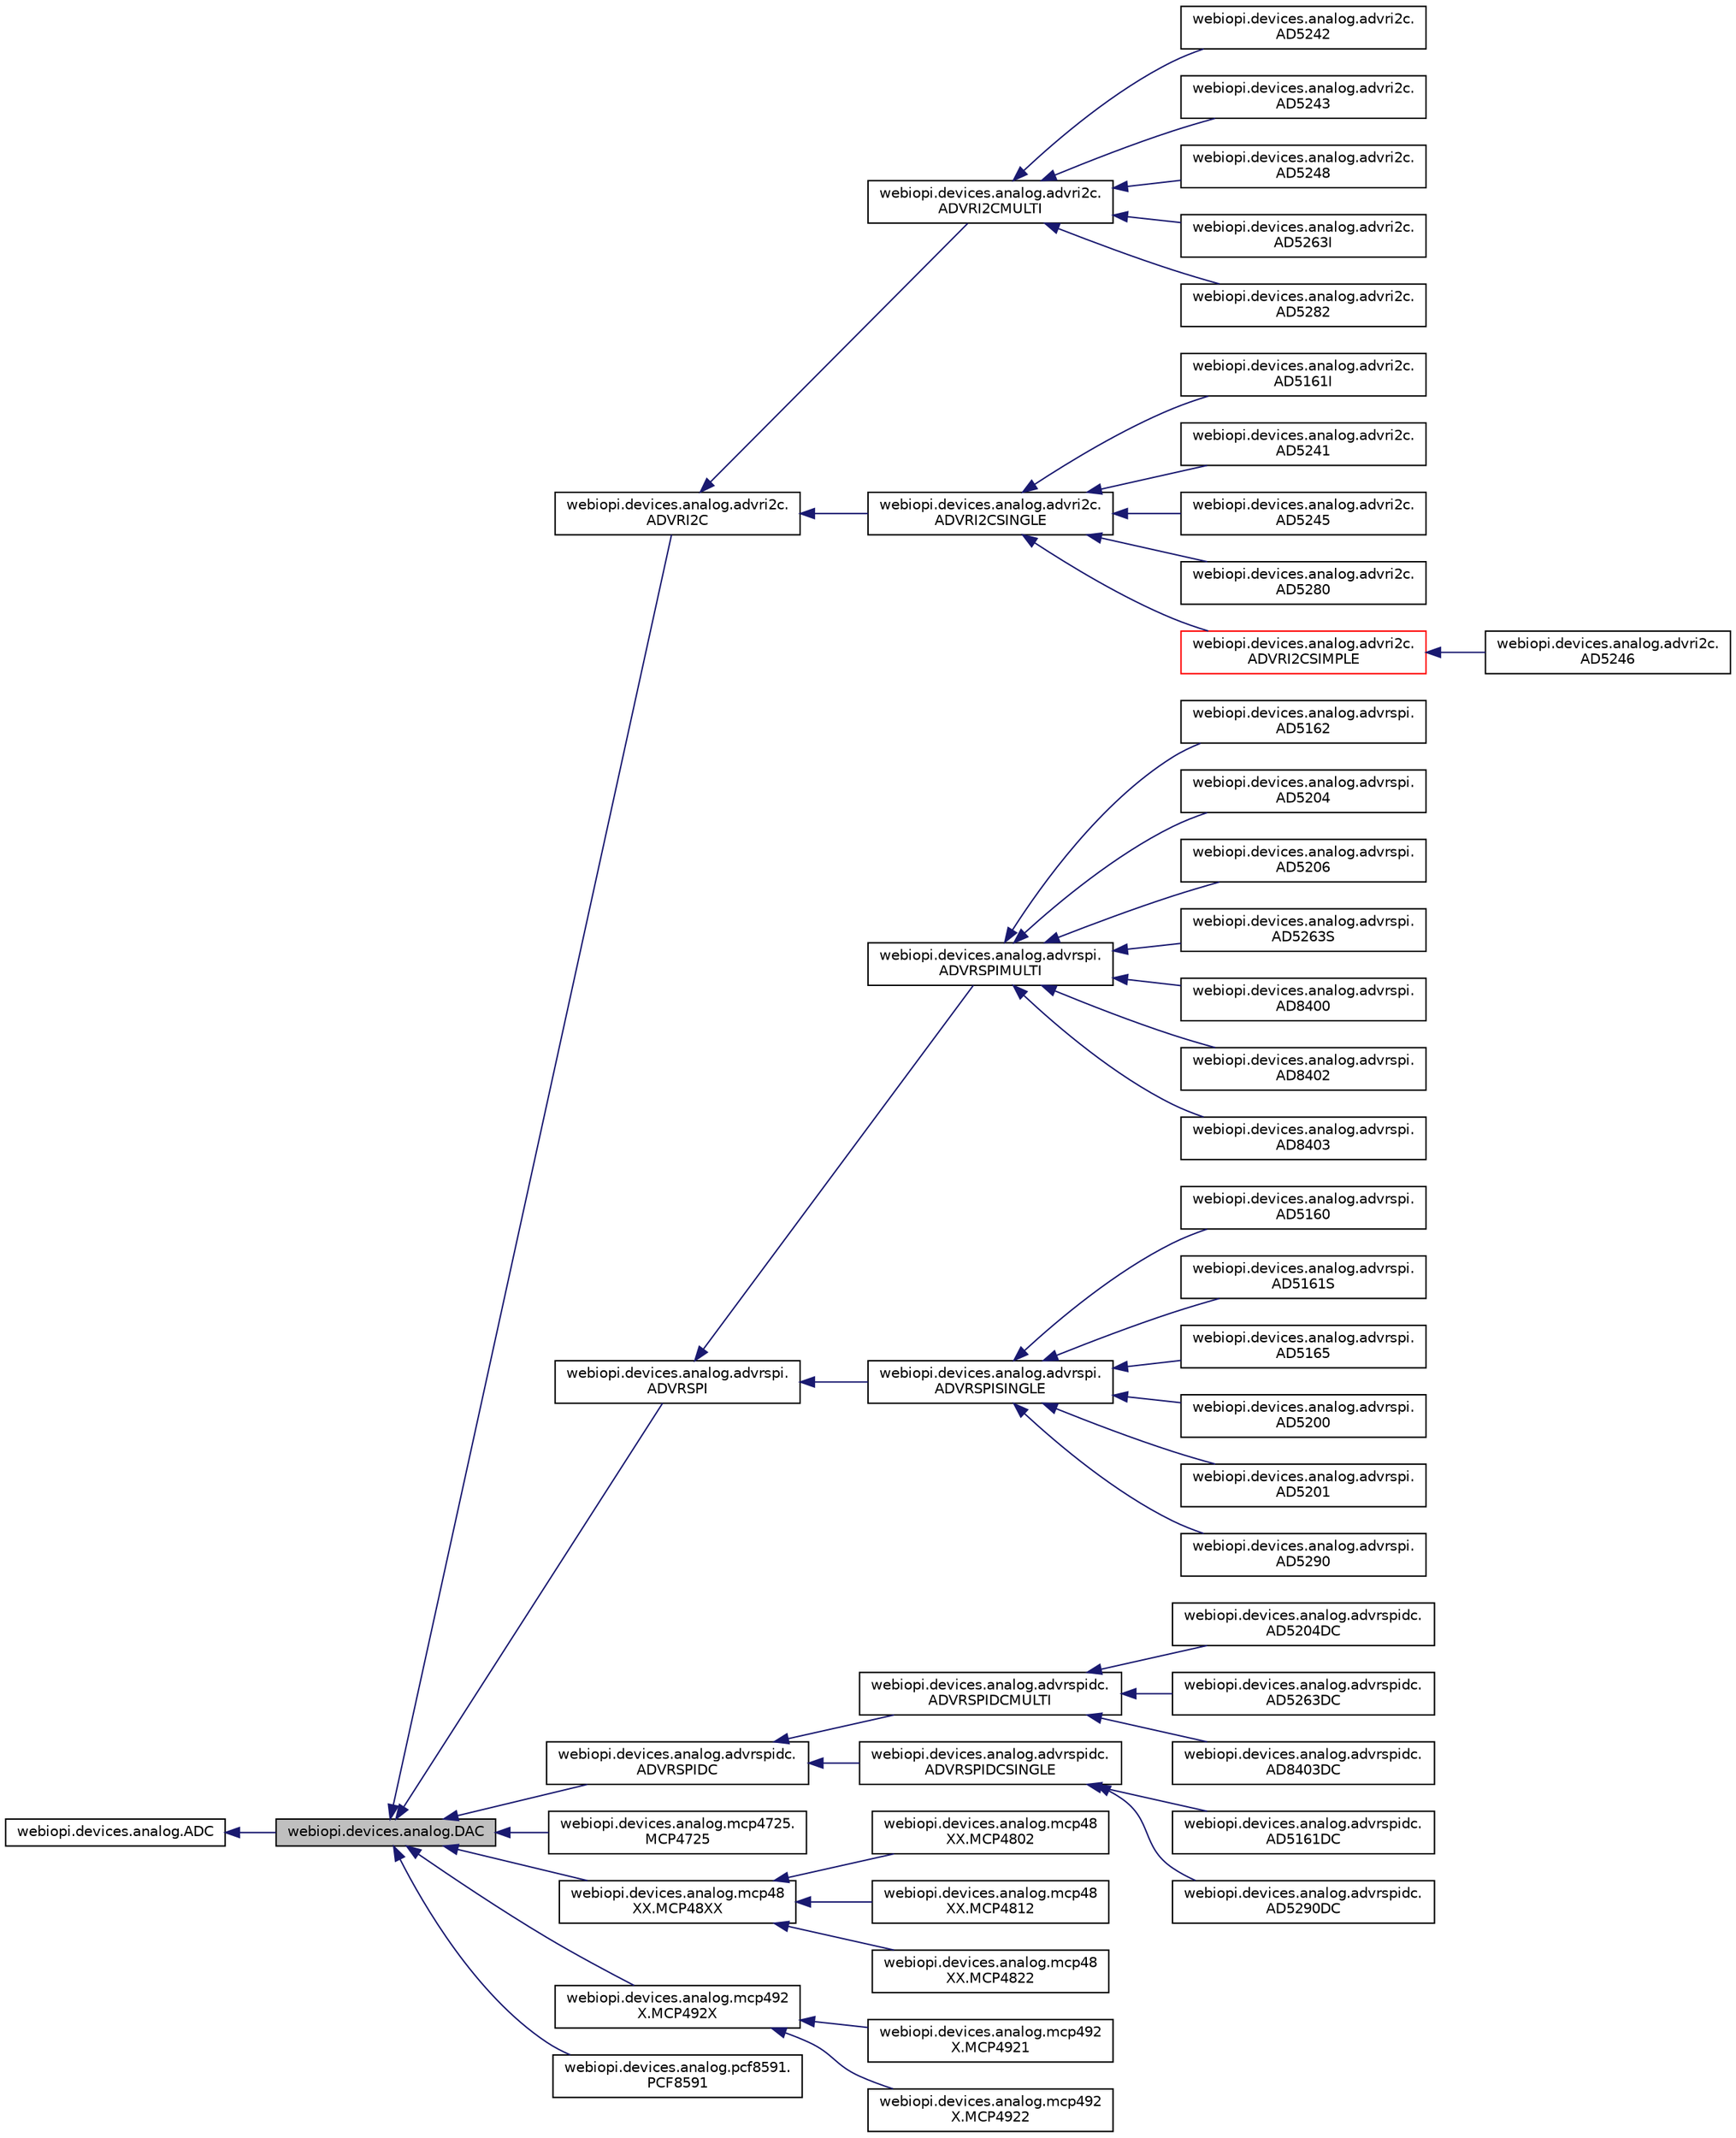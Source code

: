 digraph "webiopi.devices.analog.DAC"
{
  edge [fontname="Helvetica",fontsize="10",labelfontname="Helvetica",labelfontsize="10"];
  node [fontname="Helvetica",fontsize="10",shape=record];
  rankdir="LR";
  Node1 [label="webiopi.devices.analog.DAC",height=0.2,width=0.4,color="black", fillcolor="grey75", style="filled", fontcolor="black"];
  Node2 -> Node1 [dir="back",color="midnightblue",fontsize="10",style="solid",fontname="Helvetica"];
  Node2 [label="webiopi.devices.analog.ADC",height=0.2,width=0.4,color="black", fillcolor="white", style="filled",URL="$classwebiopi_1_1devices_1_1analog_1_1ADC.html"];
  Node1 -> Node3 [dir="back",color="midnightblue",fontsize="10",style="solid",fontname="Helvetica"];
  Node3 [label="webiopi.devices.analog.advri2c.\lADVRI2C",height=0.2,width=0.4,color="black", fillcolor="white", style="filled",URL="$classwebiopi_1_1devices_1_1analog_1_1advri2c_1_1ADVRI2C.html"];
  Node3 -> Node4 [dir="back",color="midnightblue",fontsize="10",style="solid",fontname="Helvetica"];
  Node4 [label="webiopi.devices.analog.advri2c.\lADVRI2CMULTI",height=0.2,width=0.4,color="black", fillcolor="white", style="filled",URL="$classwebiopi_1_1devices_1_1analog_1_1advri2c_1_1ADVRI2CMULTI.html"];
  Node4 -> Node5 [dir="back",color="midnightblue",fontsize="10",style="solid",fontname="Helvetica"];
  Node5 [label="webiopi.devices.analog.advri2c.\lAD5242",height=0.2,width=0.4,color="black", fillcolor="white", style="filled",URL="$classwebiopi_1_1devices_1_1analog_1_1advri2c_1_1AD5242.html"];
  Node4 -> Node6 [dir="back",color="midnightblue",fontsize="10",style="solid",fontname="Helvetica"];
  Node6 [label="webiopi.devices.analog.advri2c.\lAD5243",height=0.2,width=0.4,color="black", fillcolor="white", style="filled",URL="$classwebiopi_1_1devices_1_1analog_1_1advri2c_1_1AD5243.html"];
  Node4 -> Node7 [dir="back",color="midnightblue",fontsize="10",style="solid",fontname="Helvetica"];
  Node7 [label="webiopi.devices.analog.advri2c.\lAD5248",height=0.2,width=0.4,color="black", fillcolor="white", style="filled",URL="$classwebiopi_1_1devices_1_1analog_1_1advri2c_1_1AD5248.html"];
  Node4 -> Node8 [dir="back",color="midnightblue",fontsize="10",style="solid",fontname="Helvetica"];
  Node8 [label="webiopi.devices.analog.advri2c.\lAD5263I",height=0.2,width=0.4,color="black", fillcolor="white", style="filled",URL="$classwebiopi_1_1devices_1_1analog_1_1advri2c_1_1AD5263I.html"];
  Node4 -> Node9 [dir="back",color="midnightblue",fontsize="10",style="solid",fontname="Helvetica"];
  Node9 [label="webiopi.devices.analog.advri2c.\lAD5282",height=0.2,width=0.4,color="black", fillcolor="white", style="filled",URL="$classwebiopi_1_1devices_1_1analog_1_1advri2c_1_1AD5282.html"];
  Node3 -> Node10 [dir="back",color="midnightblue",fontsize="10",style="solid",fontname="Helvetica"];
  Node10 [label="webiopi.devices.analog.advri2c.\lADVRI2CSINGLE",height=0.2,width=0.4,color="black", fillcolor="white", style="filled",URL="$classwebiopi_1_1devices_1_1analog_1_1advri2c_1_1ADVRI2CSINGLE.html"];
  Node10 -> Node11 [dir="back",color="midnightblue",fontsize="10",style="solid",fontname="Helvetica"];
  Node11 [label="webiopi.devices.analog.advri2c.\lAD5161I",height=0.2,width=0.4,color="black", fillcolor="white", style="filled",URL="$classwebiopi_1_1devices_1_1analog_1_1advri2c_1_1AD5161I.html"];
  Node10 -> Node12 [dir="back",color="midnightblue",fontsize="10",style="solid",fontname="Helvetica"];
  Node12 [label="webiopi.devices.analog.advri2c.\lAD5241",height=0.2,width=0.4,color="black", fillcolor="white", style="filled",URL="$classwebiopi_1_1devices_1_1analog_1_1advri2c_1_1AD5241.html"];
  Node10 -> Node13 [dir="back",color="midnightblue",fontsize="10",style="solid",fontname="Helvetica"];
  Node13 [label="webiopi.devices.analog.advri2c.\lAD5245",height=0.2,width=0.4,color="black", fillcolor="white", style="filled",URL="$classwebiopi_1_1devices_1_1analog_1_1advri2c_1_1AD5245.html"];
  Node10 -> Node14 [dir="back",color="midnightblue",fontsize="10",style="solid",fontname="Helvetica"];
  Node14 [label="webiopi.devices.analog.advri2c.\lAD5280",height=0.2,width=0.4,color="black", fillcolor="white", style="filled",URL="$classwebiopi_1_1devices_1_1analog_1_1advri2c_1_1AD5280.html"];
  Node10 -> Node15 [dir="back",color="midnightblue",fontsize="10",style="solid",fontname="Helvetica"];
  Node15 [label="webiopi.devices.analog.advri2c.\lADVRI2CSIMPLE",height=0.2,width=0.4,color="red", fillcolor="white", style="filled",URL="$classwebiopi_1_1devices_1_1analog_1_1advri2c_1_1ADVRI2CSIMPLE.html"];
  Node15 -> Node16 [dir="back",color="midnightblue",fontsize="10",style="solid",fontname="Helvetica"];
  Node16 [label="webiopi.devices.analog.advri2c.\lAD5246",height=0.2,width=0.4,color="black", fillcolor="white", style="filled",URL="$classwebiopi_1_1devices_1_1analog_1_1advri2c_1_1AD5246.html"];
  Node1 -> Node17 [dir="back",color="midnightblue",fontsize="10",style="solid",fontname="Helvetica"];
  Node17 [label="webiopi.devices.analog.advrspi.\lADVRSPI",height=0.2,width=0.4,color="black", fillcolor="white", style="filled",URL="$classwebiopi_1_1devices_1_1analog_1_1advrspi_1_1ADVRSPI.html"];
  Node17 -> Node18 [dir="back",color="midnightblue",fontsize="10",style="solid",fontname="Helvetica"];
  Node18 [label="webiopi.devices.analog.advrspi.\lADVRSPIMULTI",height=0.2,width=0.4,color="black", fillcolor="white", style="filled",URL="$classwebiopi_1_1devices_1_1analog_1_1advrspi_1_1ADVRSPIMULTI.html"];
  Node18 -> Node19 [dir="back",color="midnightblue",fontsize="10",style="solid",fontname="Helvetica"];
  Node19 [label="webiopi.devices.analog.advrspi.\lAD5162",height=0.2,width=0.4,color="black", fillcolor="white", style="filled",URL="$classwebiopi_1_1devices_1_1analog_1_1advrspi_1_1AD5162.html"];
  Node18 -> Node20 [dir="back",color="midnightblue",fontsize="10",style="solid",fontname="Helvetica"];
  Node20 [label="webiopi.devices.analog.advrspi.\lAD5204",height=0.2,width=0.4,color="black", fillcolor="white", style="filled",URL="$classwebiopi_1_1devices_1_1analog_1_1advrspi_1_1AD5204.html"];
  Node18 -> Node21 [dir="back",color="midnightblue",fontsize="10",style="solid",fontname="Helvetica"];
  Node21 [label="webiopi.devices.analog.advrspi.\lAD5206",height=0.2,width=0.4,color="black", fillcolor="white", style="filled",URL="$classwebiopi_1_1devices_1_1analog_1_1advrspi_1_1AD5206.html"];
  Node18 -> Node22 [dir="back",color="midnightblue",fontsize="10",style="solid",fontname="Helvetica"];
  Node22 [label="webiopi.devices.analog.advrspi.\lAD5263S",height=0.2,width=0.4,color="black", fillcolor="white", style="filled",URL="$classwebiopi_1_1devices_1_1analog_1_1advrspi_1_1AD5263S.html"];
  Node18 -> Node23 [dir="back",color="midnightblue",fontsize="10",style="solid",fontname="Helvetica"];
  Node23 [label="webiopi.devices.analog.advrspi.\lAD8400",height=0.2,width=0.4,color="black", fillcolor="white", style="filled",URL="$classwebiopi_1_1devices_1_1analog_1_1advrspi_1_1AD8400.html"];
  Node18 -> Node24 [dir="back",color="midnightblue",fontsize="10",style="solid",fontname="Helvetica"];
  Node24 [label="webiopi.devices.analog.advrspi.\lAD8402",height=0.2,width=0.4,color="black", fillcolor="white", style="filled",URL="$classwebiopi_1_1devices_1_1analog_1_1advrspi_1_1AD8402.html"];
  Node18 -> Node25 [dir="back",color="midnightblue",fontsize="10",style="solid",fontname="Helvetica"];
  Node25 [label="webiopi.devices.analog.advrspi.\lAD8403",height=0.2,width=0.4,color="black", fillcolor="white", style="filled",URL="$classwebiopi_1_1devices_1_1analog_1_1advrspi_1_1AD8403.html"];
  Node17 -> Node26 [dir="back",color="midnightblue",fontsize="10",style="solid",fontname="Helvetica"];
  Node26 [label="webiopi.devices.analog.advrspi.\lADVRSPISINGLE",height=0.2,width=0.4,color="black", fillcolor="white", style="filled",URL="$classwebiopi_1_1devices_1_1analog_1_1advrspi_1_1ADVRSPISINGLE.html"];
  Node26 -> Node27 [dir="back",color="midnightblue",fontsize="10",style="solid",fontname="Helvetica"];
  Node27 [label="webiopi.devices.analog.advrspi.\lAD5160",height=0.2,width=0.4,color="black", fillcolor="white", style="filled",URL="$classwebiopi_1_1devices_1_1analog_1_1advrspi_1_1AD5160.html"];
  Node26 -> Node28 [dir="back",color="midnightblue",fontsize="10",style="solid",fontname="Helvetica"];
  Node28 [label="webiopi.devices.analog.advrspi.\lAD5161S",height=0.2,width=0.4,color="black", fillcolor="white", style="filled",URL="$classwebiopi_1_1devices_1_1analog_1_1advrspi_1_1AD5161S.html"];
  Node26 -> Node29 [dir="back",color="midnightblue",fontsize="10",style="solid",fontname="Helvetica"];
  Node29 [label="webiopi.devices.analog.advrspi.\lAD5165",height=0.2,width=0.4,color="black", fillcolor="white", style="filled",URL="$classwebiopi_1_1devices_1_1analog_1_1advrspi_1_1AD5165.html"];
  Node26 -> Node30 [dir="back",color="midnightblue",fontsize="10",style="solid",fontname="Helvetica"];
  Node30 [label="webiopi.devices.analog.advrspi.\lAD5200",height=0.2,width=0.4,color="black", fillcolor="white", style="filled",URL="$classwebiopi_1_1devices_1_1analog_1_1advrspi_1_1AD5200.html"];
  Node26 -> Node31 [dir="back",color="midnightblue",fontsize="10",style="solid",fontname="Helvetica"];
  Node31 [label="webiopi.devices.analog.advrspi.\lAD5201",height=0.2,width=0.4,color="black", fillcolor="white", style="filled",URL="$classwebiopi_1_1devices_1_1analog_1_1advrspi_1_1AD5201.html"];
  Node26 -> Node32 [dir="back",color="midnightblue",fontsize="10",style="solid",fontname="Helvetica"];
  Node32 [label="webiopi.devices.analog.advrspi.\lAD5290",height=0.2,width=0.4,color="black", fillcolor="white", style="filled",URL="$classwebiopi_1_1devices_1_1analog_1_1advrspi_1_1AD5290.html"];
  Node1 -> Node33 [dir="back",color="midnightblue",fontsize="10",style="solid",fontname="Helvetica"];
  Node33 [label="webiopi.devices.analog.advrspidc.\lADVRSPIDC",height=0.2,width=0.4,color="black", fillcolor="white", style="filled",URL="$classwebiopi_1_1devices_1_1analog_1_1advrspidc_1_1ADVRSPIDC.html"];
  Node33 -> Node34 [dir="back",color="midnightblue",fontsize="10",style="solid",fontname="Helvetica"];
  Node34 [label="webiopi.devices.analog.advrspidc.\lADVRSPIDCMULTI",height=0.2,width=0.4,color="black", fillcolor="white", style="filled",URL="$classwebiopi_1_1devices_1_1analog_1_1advrspidc_1_1ADVRSPIDCMULTI.html"];
  Node34 -> Node35 [dir="back",color="midnightblue",fontsize="10",style="solid",fontname="Helvetica"];
  Node35 [label="webiopi.devices.analog.advrspidc.\lAD5204DC",height=0.2,width=0.4,color="black", fillcolor="white", style="filled",URL="$classwebiopi_1_1devices_1_1analog_1_1advrspidc_1_1AD5204DC.html"];
  Node34 -> Node36 [dir="back",color="midnightblue",fontsize="10",style="solid",fontname="Helvetica"];
  Node36 [label="webiopi.devices.analog.advrspidc.\lAD5263DC",height=0.2,width=0.4,color="black", fillcolor="white", style="filled",URL="$classwebiopi_1_1devices_1_1analog_1_1advrspidc_1_1AD5263DC.html"];
  Node34 -> Node37 [dir="back",color="midnightblue",fontsize="10",style="solid",fontname="Helvetica"];
  Node37 [label="webiopi.devices.analog.advrspidc.\lAD8403DC",height=0.2,width=0.4,color="black", fillcolor="white", style="filled",URL="$classwebiopi_1_1devices_1_1analog_1_1advrspidc_1_1AD8403DC.html"];
  Node33 -> Node38 [dir="back",color="midnightblue",fontsize="10",style="solid",fontname="Helvetica"];
  Node38 [label="webiopi.devices.analog.advrspidc.\lADVRSPIDCSINGLE",height=0.2,width=0.4,color="black", fillcolor="white", style="filled",URL="$classwebiopi_1_1devices_1_1analog_1_1advrspidc_1_1ADVRSPIDCSINGLE.html"];
  Node38 -> Node39 [dir="back",color="midnightblue",fontsize="10",style="solid",fontname="Helvetica"];
  Node39 [label="webiopi.devices.analog.advrspidc.\lAD5161DC",height=0.2,width=0.4,color="black", fillcolor="white", style="filled",URL="$classwebiopi_1_1devices_1_1analog_1_1advrspidc_1_1AD5161DC.html"];
  Node38 -> Node40 [dir="back",color="midnightblue",fontsize="10",style="solid",fontname="Helvetica"];
  Node40 [label="webiopi.devices.analog.advrspidc.\lAD5290DC",height=0.2,width=0.4,color="black", fillcolor="white", style="filled",URL="$classwebiopi_1_1devices_1_1analog_1_1advrspidc_1_1AD5290DC.html"];
  Node1 -> Node41 [dir="back",color="midnightblue",fontsize="10",style="solid",fontname="Helvetica"];
  Node41 [label="webiopi.devices.analog.mcp4725.\lMCP4725",height=0.2,width=0.4,color="black", fillcolor="white", style="filled",URL="$classwebiopi_1_1devices_1_1analog_1_1mcp4725_1_1MCP4725.html"];
  Node1 -> Node42 [dir="back",color="midnightblue",fontsize="10",style="solid",fontname="Helvetica"];
  Node42 [label="webiopi.devices.analog.mcp48\lXX.MCP48XX",height=0.2,width=0.4,color="black", fillcolor="white", style="filled",URL="$classwebiopi_1_1devices_1_1analog_1_1mcp48XX_1_1MCP48XX.html"];
  Node42 -> Node43 [dir="back",color="midnightblue",fontsize="10",style="solid",fontname="Helvetica"];
  Node43 [label="webiopi.devices.analog.mcp48\lXX.MCP4802",height=0.2,width=0.4,color="black", fillcolor="white", style="filled",URL="$classwebiopi_1_1devices_1_1analog_1_1mcp48XX_1_1MCP4802.html"];
  Node42 -> Node44 [dir="back",color="midnightblue",fontsize="10",style="solid",fontname="Helvetica"];
  Node44 [label="webiopi.devices.analog.mcp48\lXX.MCP4812",height=0.2,width=0.4,color="black", fillcolor="white", style="filled",URL="$classwebiopi_1_1devices_1_1analog_1_1mcp48XX_1_1MCP4812.html"];
  Node42 -> Node45 [dir="back",color="midnightblue",fontsize="10",style="solid",fontname="Helvetica"];
  Node45 [label="webiopi.devices.analog.mcp48\lXX.MCP4822",height=0.2,width=0.4,color="black", fillcolor="white", style="filled",URL="$classwebiopi_1_1devices_1_1analog_1_1mcp48XX_1_1MCP4822.html"];
  Node1 -> Node46 [dir="back",color="midnightblue",fontsize="10",style="solid",fontname="Helvetica"];
  Node46 [label="webiopi.devices.analog.mcp492\lX.MCP492X",height=0.2,width=0.4,color="black", fillcolor="white", style="filled",URL="$classwebiopi_1_1devices_1_1analog_1_1mcp492X_1_1MCP492X.html"];
  Node46 -> Node47 [dir="back",color="midnightblue",fontsize="10",style="solid",fontname="Helvetica"];
  Node47 [label="webiopi.devices.analog.mcp492\lX.MCP4921",height=0.2,width=0.4,color="black", fillcolor="white", style="filled",URL="$classwebiopi_1_1devices_1_1analog_1_1mcp492X_1_1MCP4921.html"];
  Node46 -> Node48 [dir="back",color="midnightblue",fontsize="10",style="solid",fontname="Helvetica"];
  Node48 [label="webiopi.devices.analog.mcp492\lX.MCP4922",height=0.2,width=0.4,color="black", fillcolor="white", style="filled",URL="$classwebiopi_1_1devices_1_1analog_1_1mcp492X_1_1MCP4922.html"];
  Node1 -> Node49 [dir="back",color="midnightblue",fontsize="10",style="solid",fontname="Helvetica"];
  Node49 [label="webiopi.devices.analog.pcf8591.\lPCF8591",height=0.2,width=0.4,color="black", fillcolor="white", style="filled",URL="$classwebiopi_1_1devices_1_1analog_1_1pcf8591_1_1PCF8591.html"];
}
